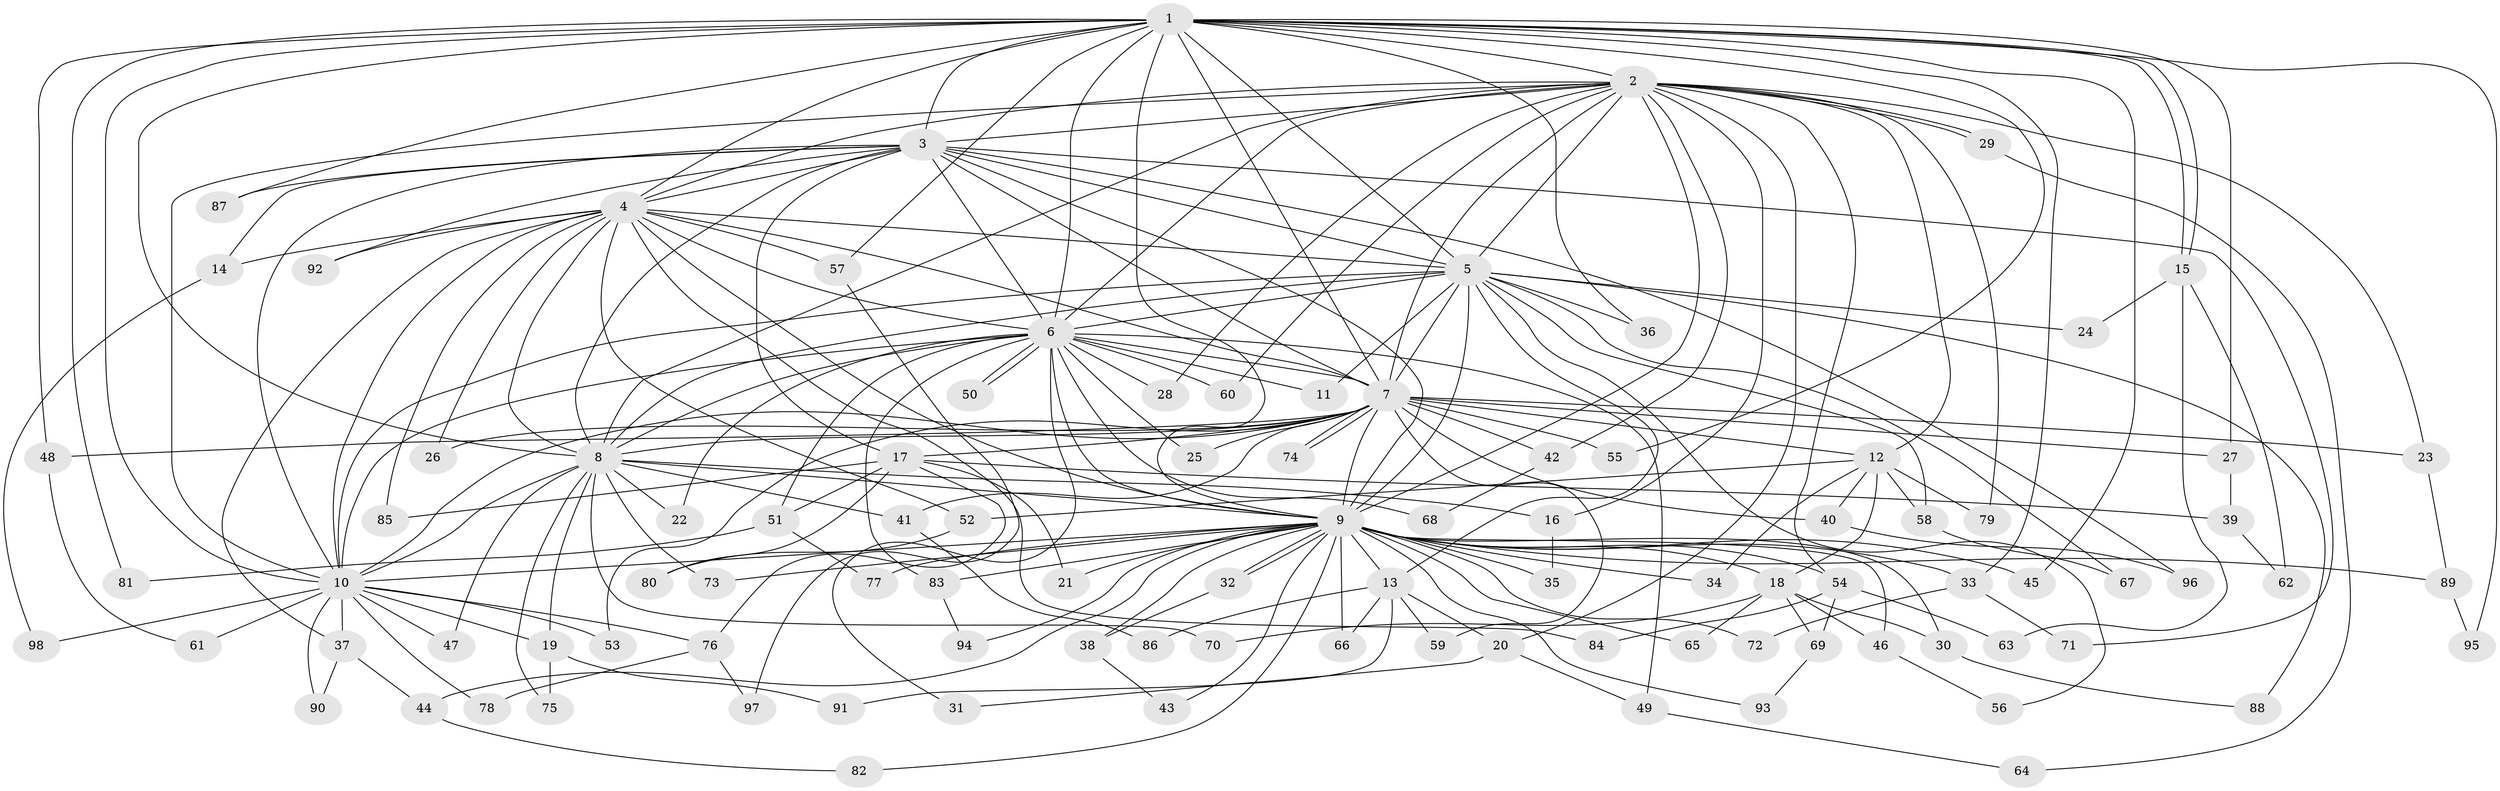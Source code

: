 // Generated by graph-tools (version 1.1) at 2025/01/03/09/25 03:01:25]
// undirected, 98 vertices, 221 edges
graph export_dot {
graph [start="1"]
  node [color=gray90,style=filled];
  1;
  2;
  3;
  4;
  5;
  6;
  7;
  8;
  9;
  10;
  11;
  12;
  13;
  14;
  15;
  16;
  17;
  18;
  19;
  20;
  21;
  22;
  23;
  24;
  25;
  26;
  27;
  28;
  29;
  30;
  31;
  32;
  33;
  34;
  35;
  36;
  37;
  38;
  39;
  40;
  41;
  42;
  43;
  44;
  45;
  46;
  47;
  48;
  49;
  50;
  51;
  52;
  53;
  54;
  55;
  56;
  57;
  58;
  59;
  60;
  61;
  62;
  63;
  64;
  65;
  66;
  67;
  68;
  69;
  70;
  71;
  72;
  73;
  74;
  75;
  76;
  77;
  78;
  79;
  80;
  81;
  82;
  83;
  84;
  85;
  86;
  87;
  88;
  89;
  90;
  91;
  92;
  93;
  94;
  95;
  96;
  97;
  98;
  1 -- 2;
  1 -- 3;
  1 -- 4;
  1 -- 5;
  1 -- 6;
  1 -- 7;
  1 -- 8;
  1 -- 9;
  1 -- 10;
  1 -- 15;
  1 -- 15;
  1 -- 27;
  1 -- 33;
  1 -- 36;
  1 -- 45;
  1 -- 48;
  1 -- 55;
  1 -- 57;
  1 -- 81;
  1 -- 87;
  1 -- 95;
  2 -- 3;
  2 -- 4;
  2 -- 5;
  2 -- 6;
  2 -- 7;
  2 -- 8;
  2 -- 9;
  2 -- 10;
  2 -- 12;
  2 -- 16;
  2 -- 20;
  2 -- 23;
  2 -- 28;
  2 -- 29;
  2 -- 29;
  2 -- 42;
  2 -- 54;
  2 -- 60;
  2 -- 79;
  3 -- 4;
  3 -- 5;
  3 -- 6;
  3 -- 7;
  3 -- 8;
  3 -- 9;
  3 -- 10;
  3 -- 14;
  3 -- 17;
  3 -- 71;
  3 -- 87;
  3 -- 92;
  3 -- 96;
  4 -- 5;
  4 -- 6;
  4 -- 7;
  4 -- 8;
  4 -- 9;
  4 -- 10;
  4 -- 14;
  4 -- 26;
  4 -- 37;
  4 -- 52;
  4 -- 57;
  4 -- 84;
  4 -- 85;
  4 -- 92;
  5 -- 6;
  5 -- 7;
  5 -- 8;
  5 -- 9;
  5 -- 10;
  5 -- 11;
  5 -- 13;
  5 -- 24;
  5 -- 36;
  5 -- 56;
  5 -- 58;
  5 -- 67;
  5 -- 88;
  6 -- 7;
  6 -- 8;
  6 -- 9;
  6 -- 10;
  6 -- 11;
  6 -- 22;
  6 -- 25;
  6 -- 28;
  6 -- 31;
  6 -- 49;
  6 -- 50;
  6 -- 50;
  6 -- 51;
  6 -- 60;
  6 -- 68;
  6 -- 83;
  7 -- 8;
  7 -- 9;
  7 -- 10;
  7 -- 12;
  7 -- 17;
  7 -- 23;
  7 -- 25;
  7 -- 26;
  7 -- 27;
  7 -- 40;
  7 -- 41;
  7 -- 42;
  7 -- 48;
  7 -- 53;
  7 -- 55;
  7 -- 59;
  7 -- 74;
  7 -- 74;
  8 -- 9;
  8 -- 10;
  8 -- 16;
  8 -- 19;
  8 -- 22;
  8 -- 41;
  8 -- 47;
  8 -- 70;
  8 -- 73;
  8 -- 75;
  9 -- 10;
  9 -- 13;
  9 -- 18;
  9 -- 21;
  9 -- 30;
  9 -- 32;
  9 -- 32;
  9 -- 33;
  9 -- 34;
  9 -- 35;
  9 -- 38;
  9 -- 43;
  9 -- 44;
  9 -- 45;
  9 -- 46;
  9 -- 54;
  9 -- 65;
  9 -- 66;
  9 -- 72;
  9 -- 73;
  9 -- 77;
  9 -- 82;
  9 -- 83;
  9 -- 89;
  9 -- 93;
  9 -- 94;
  10 -- 19;
  10 -- 37;
  10 -- 47;
  10 -- 53;
  10 -- 61;
  10 -- 76;
  10 -- 78;
  10 -- 90;
  10 -- 98;
  12 -- 18;
  12 -- 34;
  12 -- 40;
  12 -- 52;
  12 -- 58;
  12 -- 79;
  13 -- 20;
  13 -- 59;
  13 -- 66;
  13 -- 86;
  13 -- 91;
  14 -- 98;
  15 -- 24;
  15 -- 62;
  15 -- 63;
  16 -- 35;
  17 -- 21;
  17 -- 39;
  17 -- 51;
  17 -- 76;
  17 -- 80;
  17 -- 85;
  18 -- 30;
  18 -- 46;
  18 -- 65;
  18 -- 69;
  18 -- 70;
  19 -- 75;
  19 -- 91;
  20 -- 31;
  20 -- 49;
  23 -- 89;
  27 -- 39;
  29 -- 64;
  30 -- 88;
  32 -- 38;
  33 -- 71;
  33 -- 72;
  37 -- 44;
  37 -- 90;
  38 -- 43;
  39 -- 62;
  40 -- 96;
  41 -- 86;
  42 -- 68;
  44 -- 82;
  46 -- 56;
  48 -- 61;
  49 -- 64;
  51 -- 77;
  51 -- 81;
  52 -- 80;
  54 -- 63;
  54 -- 69;
  54 -- 84;
  57 -- 97;
  58 -- 67;
  69 -- 93;
  76 -- 78;
  76 -- 97;
  83 -- 94;
  89 -- 95;
}
